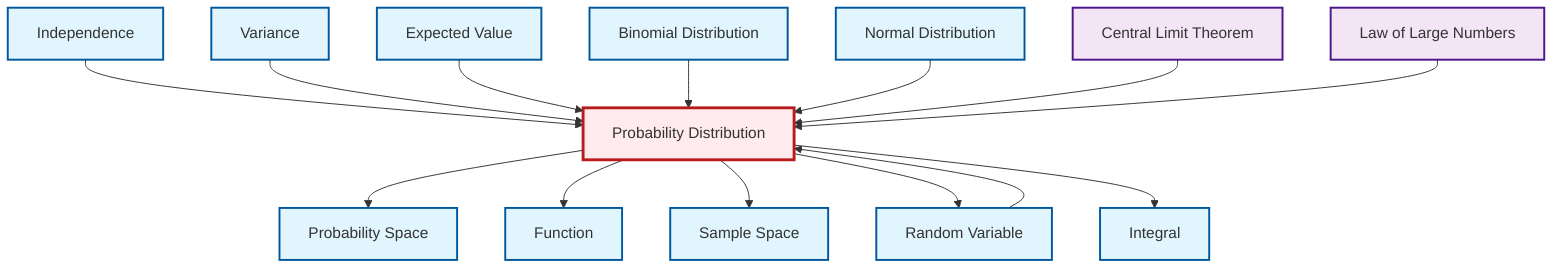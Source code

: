 graph TD
    classDef definition fill:#e1f5fe,stroke:#01579b,stroke-width:2px
    classDef theorem fill:#f3e5f5,stroke:#4a148c,stroke-width:2px
    classDef axiom fill:#fff3e0,stroke:#e65100,stroke-width:2px
    classDef example fill:#e8f5e9,stroke:#1b5e20,stroke-width:2px
    classDef current fill:#ffebee,stroke:#b71c1c,stroke-width:3px
    def-function["Function"]:::definition
    def-binomial-distribution["Binomial Distribution"]:::definition
    thm-central-limit["Central Limit Theorem"]:::theorem
    def-integral["Integral"]:::definition
    def-variance["Variance"]:::definition
    def-probability-space["Probability Space"]:::definition
    def-probability-distribution["Probability Distribution"]:::definition
    thm-law-of-large-numbers["Law of Large Numbers"]:::theorem
    def-random-variable["Random Variable"]:::definition
    def-sample-space["Sample Space"]:::definition
    def-normal-distribution["Normal Distribution"]:::definition
    def-independence["Independence"]:::definition
    def-expectation["Expected Value"]:::definition
    def-probability-distribution --> def-probability-space
    def-random-variable --> def-probability-distribution
    def-independence --> def-probability-distribution
    def-variance --> def-probability-distribution
    def-expectation --> def-probability-distribution
    def-binomial-distribution --> def-probability-distribution
    def-normal-distribution --> def-probability-distribution
    thm-central-limit --> def-probability-distribution
    thm-law-of-large-numbers --> def-probability-distribution
    def-probability-distribution --> def-function
    def-probability-distribution --> def-sample-space
    def-probability-distribution --> def-random-variable
    def-probability-distribution --> def-integral
    class def-probability-distribution current